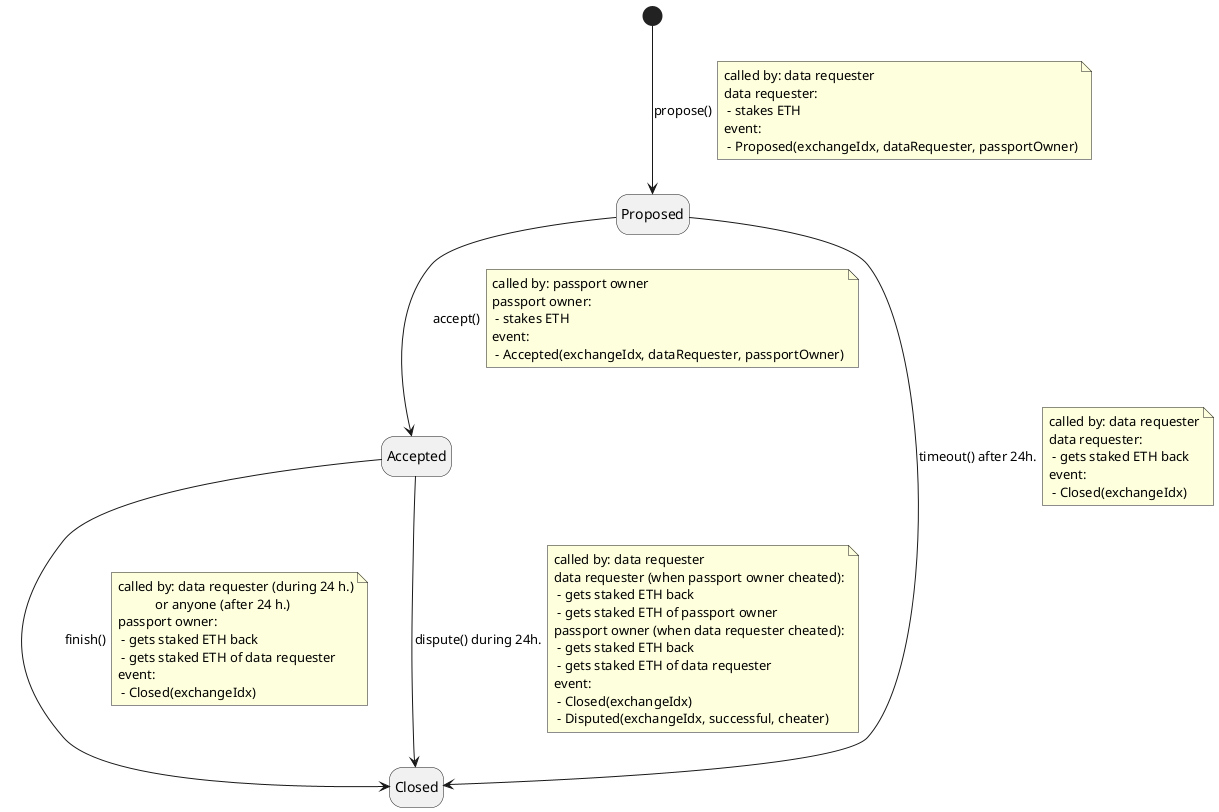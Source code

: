 @startuml
hide empty description

[*] --> Proposed : propose()
note right on link
called by: data requester
data requester:
 - stakes ETH
event:
 - Proposed(exchangeIdx, dataRequester, passportOwner)
end note

Proposed --> Accepted : accept()
note right on link
called by: passport owner
passport owner:
 - stakes ETH
event:
 - Accepted(exchangeIdx, dataRequester, passportOwner)
end note

Proposed --> Closed : timeout() after 24h.
note right on link
called by: data requester
data requester:
 - gets staked ETH back
event:
 - Closed(exchangeIdx)
end note

Accepted --> Closed : finish()
note right on link
called by: data requester (during 24 h.)
           or anyone (after 24 h.)
passport owner:
 - gets staked ETH back
 - gets staked ETH of data requester
event:
 - Closed(exchangeIdx)
end note

Accepted --> Closed : dispute() during 24h.
note right on link
called by: data requester
data requester (when passport owner cheated):
 - gets staked ETH back
 - gets staked ETH of passport owner
passport owner (when data requester cheated):
 - gets staked ETH back
 - gets staked ETH of data requester
event:
 - Closed(exchangeIdx)
 - Disputed(exchangeIdx, successful, cheater)
end note

@enduml